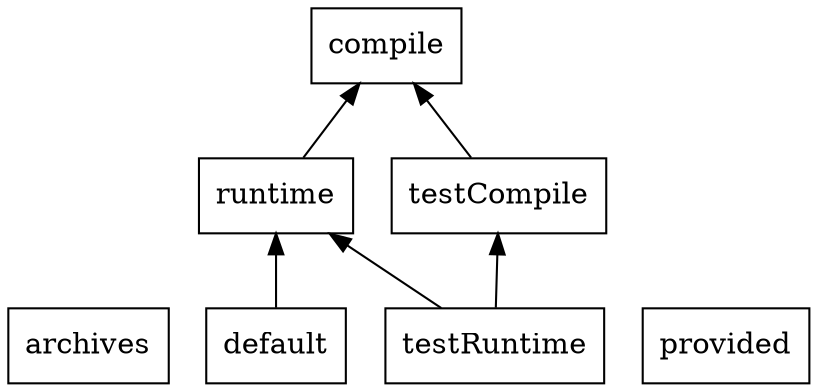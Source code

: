 digraph configurations {
rankdir=BT;
archives [shape=box];
compile [shape=box];
default [shape=box];
default -> runtime;
provided [shape=box];
runtime [shape=box];
runtime -> compile;
testCompile [shape=box];
testCompile -> compile;
testRuntime [shape=box];
testRuntime -> testCompile;
testRuntime -> runtime;
}

